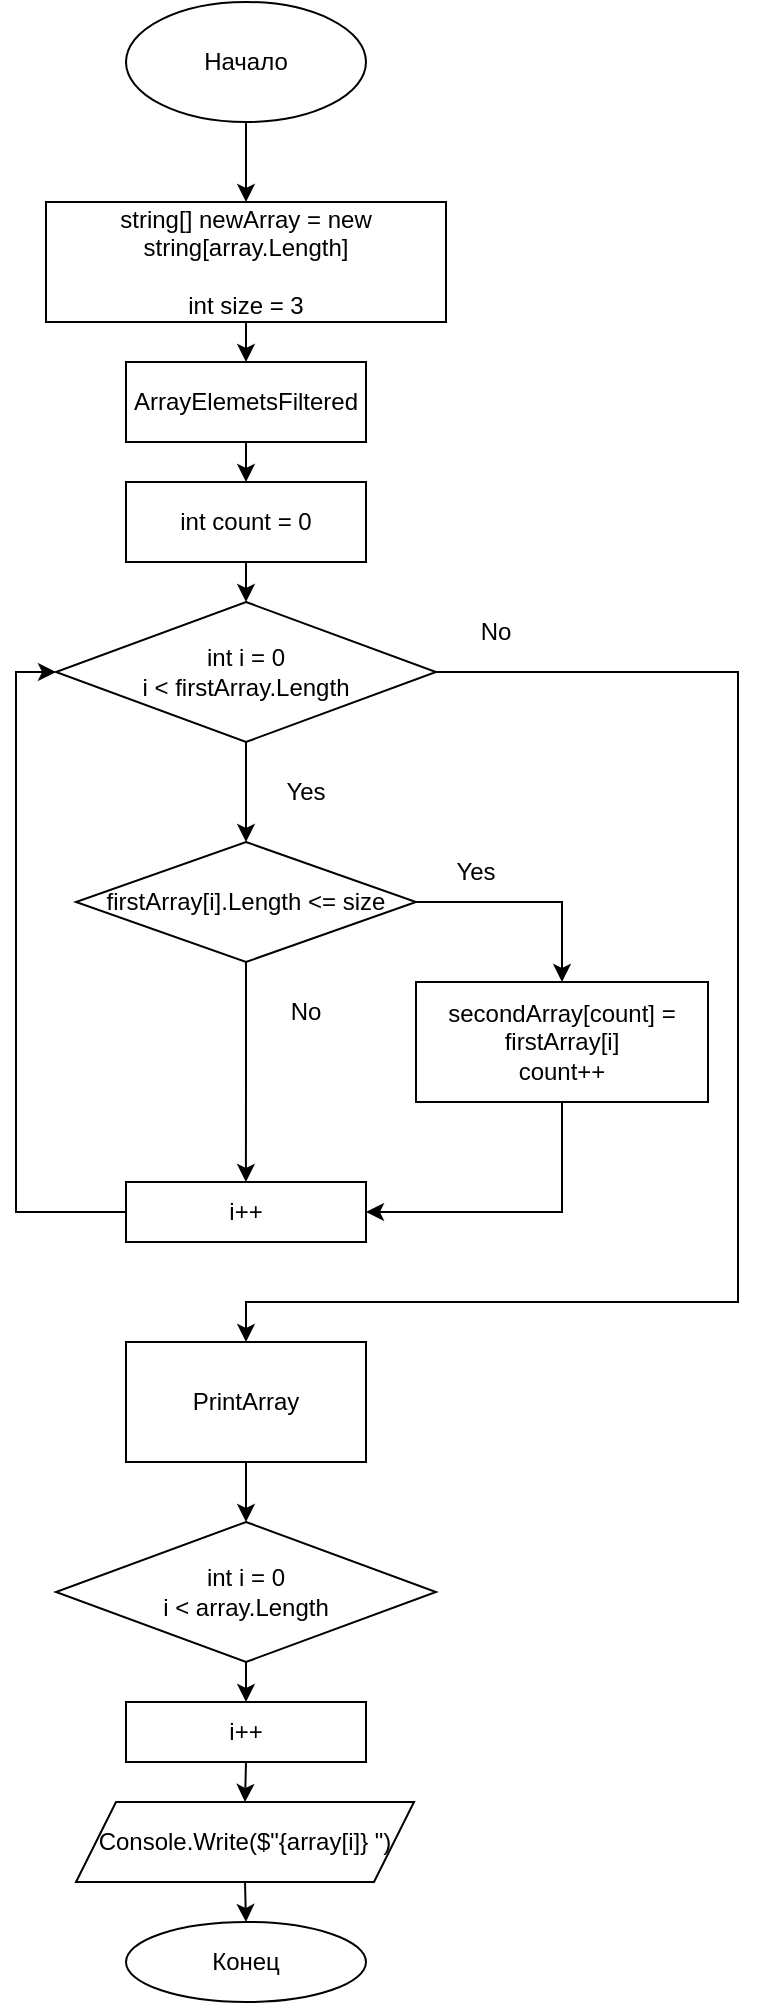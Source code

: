 <mxfile version="17.4.6" type="device"><diagram id="cfKDQon4HEyzCt30fOKV" name="Page-1"><mxGraphModel dx="2370" dy="1315" grid="1" gridSize="10" guides="1" tooltips="1" connect="1" arrows="1" fold="1" page="1" pageScale="1" pageWidth="827" pageHeight="1169" math="0" shadow="0"><root><mxCell id="0"/><mxCell id="1" parent="0"/><mxCell id="hk2T-tgcZpaaRRkcNmnW-7" style="edgeStyle=orthogonalEdgeStyle;rounded=0;orthogonalLoop=1;jettySize=auto;html=1;exitX=0.5;exitY=1;exitDx=0;exitDy=0;entryX=0.5;entryY=0;entryDx=0;entryDy=0;" edge="1" parent="1" source="hk2T-tgcZpaaRRkcNmnW-1" target="hk2T-tgcZpaaRRkcNmnW-3"><mxGeometry relative="1" as="geometry"/></mxCell><mxCell id="hk2T-tgcZpaaRRkcNmnW-1" value="Начало" style="ellipse;whiteSpace=wrap;html=1;" vertex="1" parent="1"><mxGeometry x="354" y="10" width="120" height="60" as="geometry"/></mxCell><mxCell id="hk2T-tgcZpaaRRkcNmnW-6" style="edgeStyle=orthogonalEdgeStyle;rounded=0;orthogonalLoop=1;jettySize=auto;html=1;exitX=0.5;exitY=1;exitDx=0;exitDy=0;entryX=0.5;entryY=0;entryDx=0;entryDy=0;" edge="1" parent="1" source="hk2T-tgcZpaaRRkcNmnW-3" target="hk2T-tgcZpaaRRkcNmnW-5"><mxGeometry relative="1" as="geometry"/></mxCell><mxCell id="hk2T-tgcZpaaRRkcNmnW-3" value="string[] newArray = new string[array.Length]&lt;br&gt;&lt;br&gt;int size = 3" style="rounded=0;whiteSpace=wrap;html=1;" vertex="1" parent="1"><mxGeometry x="314" y="110" width="200" height="60" as="geometry"/></mxCell><mxCell id="hk2T-tgcZpaaRRkcNmnW-10" style="edgeStyle=orthogonalEdgeStyle;rounded=0;orthogonalLoop=1;jettySize=auto;html=1;exitX=0.5;exitY=1;exitDx=0;exitDy=0;entryX=0.5;entryY=0;entryDx=0;entryDy=0;" edge="1" parent="1" source="hk2T-tgcZpaaRRkcNmnW-5" target="hk2T-tgcZpaaRRkcNmnW-9"><mxGeometry relative="1" as="geometry"/></mxCell><mxCell id="hk2T-tgcZpaaRRkcNmnW-5" value="ArrayElemetsFiltered" style="rounded=0;whiteSpace=wrap;html=1;" vertex="1" parent="1"><mxGeometry x="354" y="190" width="120" height="40" as="geometry"/></mxCell><mxCell id="hk2T-tgcZpaaRRkcNmnW-15" style="edgeStyle=orthogonalEdgeStyle;rounded=0;orthogonalLoop=1;jettySize=auto;html=1;exitX=0.5;exitY=1;exitDx=0;exitDy=0;entryX=0.5;entryY=0;entryDx=0;entryDy=0;" edge="1" parent="1" source="hk2T-tgcZpaaRRkcNmnW-8" target="hk2T-tgcZpaaRRkcNmnW-14"><mxGeometry relative="1" as="geometry"/></mxCell><mxCell id="hk2T-tgcZpaaRRkcNmnW-33" style="edgeStyle=orthogonalEdgeStyle;rounded=0;orthogonalLoop=1;jettySize=auto;html=1;exitX=1;exitY=0.5;exitDx=0;exitDy=0;entryX=0.5;entryY=0;entryDx=0;entryDy=0;" edge="1" parent="1" source="hk2T-tgcZpaaRRkcNmnW-8" target="hk2T-tgcZpaaRRkcNmnW-32"><mxGeometry relative="1" as="geometry"><Array as="points"><mxPoint x="660" y="345"/><mxPoint x="660" y="660"/><mxPoint x="414" y="660"/></Array></mxGeometry></mxCell><mxCell id="hk2T-tgcZpaaRRkcNmnW-8" value="int i = 0&lt;br&gt;i &amp;lt; firstArray.Length" style="rhombus;whiteSpace=wrap;html=1;" vertex="1" parent="1"><mxGeometry x="319" y="310" width="190" height="70" as="geometry"/></mxCell><mxCell id="hk2T-tgcZpaaRRkcNmnW-11" style="edgeStyle=orthogonalEdgeStyle;rounded=0;orthogonalLoop=1;jettySize=auto;html=1;exitX=0.5;exitY=1;exitDx=0;exitDy=0;entryX=0.5;entryY=0;entryDx=0;entryDy=0;" edge="1" parent="1" source="hk2T-tgcZpaaRRkcNmnW-9" target="hk2T-tgcZpaaRRkcNmnW-8"><mxGeometry relative="1" as="geometry"/></mxCell><mxCell id="hk2T-tgcZpaaRRkcNmnW-9" value="int count = 0" style="rounded=0;whiteSpace=wrap;html=1;" vertex="1" parent="1"><mxGeometry x="354" y="250" width="120" height="40" as="geometry"/></mxCell><mxCell id="hk2T-tgcZpaaRRkcNmnW-22" style="edgeStyle=orthogonalEdgeStyle;rounded=0;orthogonalLoop=1;jettySize=auto;html=1;exitX=1;exitY=0.5;exitDx=0;exitDy=0;entryX=0.5;entryY=0;entryDx=0;entryDy=0;" edge="1" parent="1" source="hk2T-tgcZpaaRRkcNmnW-14" target="hk2T-tgcZpaaRRkcNmnW-19"><mxGeometry relative="1" as="geometry"/></mxCell><mxCell id="hk2T-tgcZpaaRRkcNmnW-26" style="edgeStyle=orthogonalEdgeStyle;rounded=0;orthogonalLoop=1;jettySize=auto;html=1;exitX=0.5;exitY=1;exitDx=0;exitDy=0;" edge="1" parent="1" source="hk2T-tgcZpaaRRkcNmnW-14"><mxGeometry relative="1" as="geometry"><mxPoint x="413.952" y="600.0" as="targetPoint"/></mxGeometry></mxCell><mxCell id="hk2T-tgcZpaaRRkcNmnW-14" value="firstArray[i].Length &amp;lt;= size" style="rhombus;whiteSpace=wrap;html=1;" vertex="1" parent="1"><mxGeometry x="329" y="430" width="170" height="60" as="geometry"/></mxCell><mxCell id="hk2T-tgcZpaaRRkcNmnW-28" style="edgeStyle=orthogonalEdgeStyle;rounded=0;orthogonalLoop=1;jettySize=auto;html=1;exitX=0.5;exitY=1;exitDx=0;exitDy=0;entryX=1;entryY=0.5;entryDx=0;entryDy=0;" edge="1" parent="1" source="hk2T-tgcZpaaRRkcNmnW-19" target="hk2T-tgcZpaaRRkcNmnW-27"><mxGeometry relative="1" as="geometry"/></mxCell><mxCell id="hk2T-tgcZpaaRRkcNmnW-19" value="secondArray[count] = firstArray[i]&lt;br&gt;count++" style="rounded=0;whiteSpace=wrap;html=1;" vertex="1" parent="1"><mxGeometry x="499" y="500" width="146" height="60" as="geometry"/></mxCell><mxCell id="hk2T-tgcZpaaRRkcNmnW-23" value="Yes" style="text;html=1;strokeColor=none;fillColor=none;align=center;verticalAlign=middle;whiteSpace=wrap;rounded=0;" vertex="1" parent="1"><mxGeometry x="499" y="430" width="60" height="30" as="geometry"/></mxCell><mxCell id="hk2T-tgcZpaaRRkcNmnW-25" value="No" style="text;html=1;strokeColor=none;fillColor=none;align=center;verticalAlign=middle;whiteSpace=wrap;rounded=0;rotation=0;" vertex="1" parent="1"><mxGeometry x="414.002" y="500.0" width="60" height="30" as="geometry"/></mxCell><mxCell id="hk2T-tgcZpaaRRkcNmnW-30" style="edgeStyle=orthogonalEdgeStyle;rounded=0;orthogonalLoop=1;jettySize=auto;html=1;exitX=0;exitY=0.5;exitDx=0;exitDy=0;entryX=0;entryY=0.5;entryDx=0;entryDy=0;" edge="1" parent="1" source="hk2T-tgcZpaaRRkcNmnW-27" target="hk2T-tgcZpaaRRkcNmnW-8"><mxGeometry relative="1" as="geometry"/></mxCell><mxCell id="hk2T-tgcZpaaRRkcNmnW-27" value="&lt;span&gt;i++&lt;/span&gt;" style="rounded=0;whiteSpace=wrap;html=1;" vertex="1" parent="1"><mxGeometry x="354" y="600" width="120" height="30" as="geometry"/></mxCell><mxCell id="hk2T-tgcZpaaRRkcNmnW-29" style="edgeStyle=orthogonalEdgeStyle;rounded=0;orthogonalLoop=1;jettySize=auto;html=1;exitX=0.5;exitY=1;exitDx=0;exitDy=0;" edge="1" parent="1" source="hk2T-tgcZpaaRRkcNmnW-27" target="hk2T-tgcZpaaRRkcNmnW-27"><mxGeometry relative="1" as="geometry"/></mxCell><mxCell id="hk2T-tgcZpaaRRkcNmnW-39" style="edgeStyle=orthogonalEdgeStyle;rounded=0;orthogonalLoop=1;jettySize=auto;html=1;exitX=0.5;exitY=1;exitDx=0;exitDy=0;entryX=0.5;entryY=0;entryDx=0;entryDy=0;" edge="1" parent="1" source="hk2T-tgcZpaaRRkcNmnW-32" target="hk2T-tgcZpaaRRkcNmnW-38"><mxGeometry relative="1" as="geometry"/></mxCell><mxCell id="hk2T-tgcZpaaRRkcNmnW-32" value="PrintArray" style="rounded=0;whiteSpace=wrap;html=1;" vertex="1" parent="1"><mxGeometry x="354" y="680" width="120" height="60" as="geometry"/></mxCell><mxCell id="hk2T-tgcZpaaRRkcNmnW-35" value="Yes" style="text;html=1;strokeColor=none;fillColor=none;align=center;verticalAlign=middle;whiteSpace=wrap;rounded=0;" vertex="1" parent="1"><mxGeometry x="414" y="390" width="60" height="30" as="geometry"/></mxCell><mxCell id="hk2T-tgcZpaaRRkcNmnW-36" value="No" style="text;html=1;strokeColor=none;fillColor=none;align=center;verticalAlign=middle;whiteSpace=wrap;rounded=0;rotation=0;" vertex="1" parent="1"><mxGeometry x="509.002" y="310.0" width="60" height="30" as="geometry"/></mxCell><mxCell id="hk2T-tgcZpaaRRkcNmnW-41" style="edgeStyle=orthogonalEdgeStyle;rounded=0;orthogonalLoop=1;jettySize=auto;html=1;exitX=0.5;exitY=1;exitDx=0;exitDy=0;entryX=0.5;entryY=0;entryDx=0;entryDy=0;" edge="1" parent="1" source="hk2T-tgcZpaaRRkcNmnW-38" target="hk2T-tgcZpaaRRkcNmnW-40"><mxGeometry relative="1" as="geometry"/></mxCell><mxCell id="hk2T-tgcZpaaRRkcNmnW-38" value="int i = 0&lt;br&gt;i &amp;lt; array.Length" style="rhombus;whiteSpace=wrap;html=1;" vertex="1" parent="1"><mxGeometry x="319" y="770" width="190" height="70" as="geometry"/></mxCell><mxCell id="hk2T-tgcZpaaRRkcNmnW-43" style="edgeStyle=orthogonalEdgeStyle;rounded=0;orthogonalLoop=1;jettySize=auto;html=1;exitX=0.5;exitY=1;exitDx=0;exitDy=0;entryX=0.5;entryY=0;entryDx=0;entryDy=0;" edge="1" parent="1" source="hk2T-tgcZpaaRRkcNmnW-40" target="hk2T-tgcZpaaRRkcNmnW-42"><mxGeometry relative="1" as="geometry"/></mxCell><mxCell id="hk2T-tgcZpaaRRkcNmnW-40" value="i++" style="rounded=0;whiteSpace=wrap;html=1;" vertex="1" parent="1"><mxGeometry x="354" y="860" width="120" height="30" as="geometry"/></mxCell><mxCell id="hk2T-tgcZpaaRRkcNmnW-45" style="edgeStyle=orthogonalEdgeStyle;rounded=0;orthogonalLoop=1;jettySize=auto;html=1;exitX=0.5;exitY=1;exitDx=0;exitDy=0;entryX=0.5;entryY=0;entryDx=0;entryDy=0;" edge="1" parent="1" source="hk2T-tgcZpaaRRkcNmnW-42" target="hk2T-tgcZpaaRRkcNmnW-44"><mxGeometry relative="1" as="geometry"/></mxCell><mxCell id="hk2T-tgcZpaaRRkcNmnW-42" value="Console.Write($&quot;{array[i]} &quot;)" style="shape=parallelogram;perimeter=parallelogramPerimeter;whiteSpace=wrap;html=1;fixedSize=1;" vertex="1" parent="1"><mxGeometry x="329" y="910" width="169" height="40" as="geometry"/></mxCell><mxCell id="hk2T-tgcZpaaRRkcNmnW-44" value="Конец" style="ellipse;whiteSpace=wrap;html=1;" vertex="1" parent="1"><mxGeometry x="354" y="970" width="120" height="40" as="geometry"/></mxCell></root></mxGraphModel></diagram></mxfile>